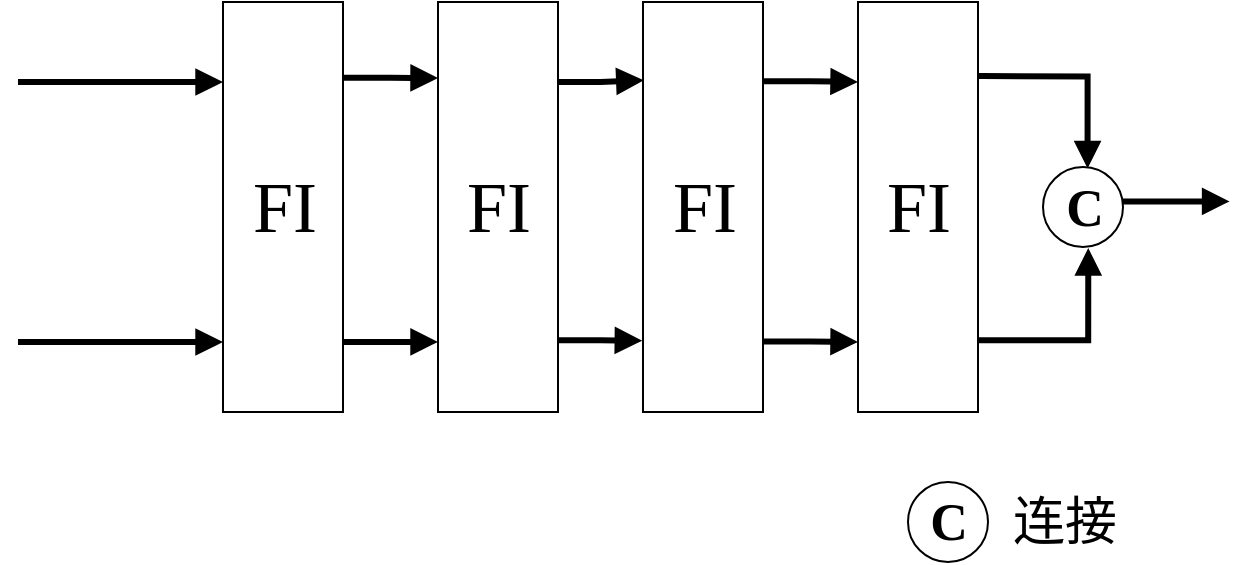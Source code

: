 <mxfile version="20.8.17" type="github">
  <diagram name="第 1 页" id="HdBfJu3gv2H41369o31b">
    <mxGraphModel dx="1825" dy="998" grid="1" gridSize="10" guides="1" tooltips="1" connect="1" arrows="1" fold="1" page="1" pageScale="1" pageWidth="827" pageHeight="1169" math="0" shadow="0">
      <root>
        <mxCell id="0" />
        <mxCell id="1" parent="0" />
        <mxCell id="r_yy0beViFJU-7GPWFF6-20" style="edgeStyle=orthogonalEdgeStyle;rounded=0;orthogonalLoop=1;jettySize=auto;html=1;entryX=0.809;entryY=0.006;entryDx=0;entryDy=0;entryPerimeter=0;strokeWidth=3;fontFamily=Times New Roman;fontSize=36;endArrow=block;endFill=1;exitX=0.805;exitY=1;exitDx=0;exitDy=0;exitPerimeter=0;" parent="1" source="r_yy0beViFJU-7GPWFF6-5" target="r_yy0beViFJU-7GPWFF6-13" edge="1">
          <mxGeometry relative="1" as="geometry" />
        </mxCell>
        <mxCell id="r_yy0beViFJU-7GPWFF6-5" value="" style="rounded=0;whiteSpace=wrap;html=1;flipV=1;flipH=1;rotation=90;fontFamily=Times New Roman;" parent="1" vertex="1">
          <mxGeometry x="297.5" y="362.5" width="205" height="60" as="geometry" />
        </mxCell>
        <mxCell id="r_yy0beViFJU-7GPWFF6-23" style="edgeStyle=orthogonalEdgeStyle;rounded=0;orthogonalLoop=1;jettySize=auto;html=1;entryX=0.174;entryY=-0.006;entryDx=0;entryDy=0;entryPerimeter=0;strokeWidth=3;fontFamily=Times New Roman;fontSize=36;endArrow=block;endFill=1;exitX=0.175;exitY=0.992;exitDx=0;exitDy=0;exitPerimeter=0;" parent="1" source="r_yy0beViFJU-7GPWFF6-5" target="r_yy0beViFJU-7GPWFF6-13" edge="1">
          <mxGeometry relative="1" as="geometry" />
        </mxCell>
        <mxCell id="r_yy0beViFJU-7GPWFF6-6" value="&lt;font&gt;FI&lt;/font&gt;" style="text;html=1;align=center;verticalAlign=middle;resizable=0;points=[];autosize=1;strokeColor=none;fillColor=none;fontSize=36;fontFamily=Times New Roman;" parent="1" vertex="1">
          <mxGeometry x="370" y="362.5" width="60" height="60" as="geometry" />
        </mxCell>
        <mxCell id="r_yy0beViFJU-7GPWFF6-18" style="edgeStyle=orthogonalEdgeStyle;rounded=0;orthogonalLoop=1;jettySize=auto;html=1;strokeWidth=3;fontFamily=Times New Roman;fontSize=36;endArrow=block;endFill=1;exitX=0.815;exitY=0.991;exitDx=0;exitDy=0;exitPerimeter=0;" parent="1" source="r_yy0beViFJU-7GPWFF6-9" edge="1">
          <mxGeometry relative="1" as="geometry">
            <mxPoint x="370" y="328" as="targetPoint" />
          </mxGeometry>
        </mxCell>
        <mxCell id="r_yy0beViFJU-7GPWFF6-9" value="" style="rounded=0;whiteSpace=wrap;html=1;flipV=1;flipH=1;rotation=90;fontFamily=Times New Roman;" parent="1" vertex="1">
          <mxGeometry x="190" y="362.5" width="205" height="60" as="geometry" />
        </mxCell>
        <mxCell id="r_yy0beViFJU-7GPWFF6-22" style="edgeStyle=orthogonalEdgeStyle;rounded=0;orthogonalLoop=1;jettySize=auto;html=1;entryX=0.171;entryY=0;entryDx=0;entryDy=0;entryPerimeter=0;strokeWidth=3;fontFamily=Times New Roman;fontSize=36;endArrow=block;endFill=1;exitX=0.171;exitY=0.998;exitDx=0;exitDy=0;exitPerimeter=0;" parent="1" source="r_yy0beViFJU-7GPWFF6-9" target="r_yy0beViFJU-7GPWFF6-5" edge="1">
          <mxGeometry relative="1" as="geometry" />
        </mxCell>
        <mxCell id="r_yy0beViFJU-7GPWFF6-10" value="&lt;font&gt;FI&lt;/font&gt;" style="text;html=1;align=center;verticalAlign=middle;resizable=0;points=[];autosize=1;strokeColor=none;fillColor=none;fontSize=36;fontFamily=Times New Roman;" parent="1" vertex="1">
          <mxGeometry x="262.5" y="362.5" width="60" height="60" as="geometry" />
        </mxCell>
        <mxCell id="r_yy0beViFJU-7GPWFF6-31" style="edgeStyle=orthogonalEdgeStyle;rounded=0;orthogonalLoop=1;jettySize=auto;html=1;entryX=0.5;entryY=0;entryDx=0;entryDy=0;strokeWidth=3;fontFamily=Times New Roman;fontSize=24;endArrow=block;endFill=1;exitX=0.806;exitY=0.987;exitDx=0;exitDy=0;exitPerimeter=0;" parent="1" edge="1">
          <mxGeometry relative="1" as="geometry">
            <mxPoint x="605.0" y="326.98" as="sourcePoint" />
            <mxPoint x="694.78" y="373.21" as="targetPoint" />
            <Array as="points">
              <mxPoint x="641.78" y="327.21" />
              <mxPoint x="694.78" y="327.21" />
            </Array>
          </mxGeometry>
        </mxCell>
        <mxCell id="r_yy0beViFJU-7GPWFF6-11" value="" style="rounded=0;whiteSpace=wrap;html=1;flipV=1;flipH=1;rotation=90;fontFamily=Times New Roman;" parent="1" vertex="1">
          <mxGeometry x="507.5" y="362.5" width="205" height="60" as="geometry" />
        </mxCell>
        <mxCell id="r_yy0beViFJU-7GPWFF6-32" style="edgeStyle=orthogonalEdgeStyle;rounded=0;orthogonalLoop=1;jettySize=auto;html=1;entryX=0.566;entryY=1.013;entryDx=0;entryDy=0;strokeWidth=3;fontFamily=Times New Roman;fontSize=24;endArrow=block;endFill=1;exitX=0.175;exitY=1;exitDx=0;exitDy=0;exitPerimeter=0;entryPerimeter=0;" parent="1" source="r_yy0beViFJU-7GPWFF6-11" target="r_yy0beViFJU-7GPWFF6-36" edge="1">
          <mxGeometry relative="1" as="geometry">
            <mxPoint x="608.36" y="457.975" as="sourcePoint" />
            <mxPoint x="694.78" y="406.21" as="targetPoint" />
          </mxGeometry>
        </mxCell>
        <mxCell id="r_yy0beViFJU-7GPWFF6-12" value="&lt;font&gt;FI&lt;/font&gt;" style="text;html=1;align=center;verticalAlign=middle;resizable=0;points=[];autosize=1;strokeColor=none;fillColor=none;fontSize=36;fontFamily=Times New Roman;" parent="1" vertex="1">
          <mxGeometry x="580" y="362.5" width="60" height="60" as="geometry" />
        </mxCell>
        <mxCell id="r_yy0beViFJU-7GPWFF6-21" style="edgeStyle=orthogonalEdgeStyle;rounded=0;orthogonalLoop=1;jettySize=auto;html=1;entryX=0.805;entryY=0;entryDx=0;entryDy=0;entryPerimeter=0;strokeWidth=3;fontFamily=Times New Roman;fontSize=36;endArrow=block;endFill=1;exitX=0.807;exitY=0.998;exitDx=0;exitDy=0;exitPerimeter=0;" parent="1" source="r_yy0beViFJU-7GPWFF6-13" target="r_yy0beViFJU-7GPWFF6-11" edge="1">
          <mxGeometry relative="1" as="geometry" />
        </mxCell>
        <mxCell id="r_yy0beViFJU-7GPWFF6-13" value="" style="rounded=0;whiteSpace=wrap;html=1;flipV=1;flipH=1;rotation=90;fontFamily=Times New Roman;" parent="1" vertex="1">
          <mxGeometry x="400" y="362.5" width="205" height="60" as="geometry" />
        </mxCell>
        <mxCell id="r_yy0beViFJU-7GPWFF6-24" style="edgeStyle=orthogonalEdgeStyle;rounded=0;orthogonalLoop=1;jettySize=auto;html=1;entryX=0.171;entryY=0;entryDx=0;entryDy=0;entryPerimeter=0;strokeWidth=3;fontFamily=Times New Roman;fontSize=36;endArrow=block;endFill=1;exitX=0.172;exitY=1.004;exitDx=0;exitDy=0;exitPerimeter=0;" parent="1" source="r_yy0beViFJU-7GPWFF6-13" target="r_yy0beViFJU-7GPWFF6-11" edge="1">
          <mxGeometry relative="1" as="geometry" />
        </mxCell>
        <mxCell id="r_yy0beViFJU-7GPWFF6-14" value="&lt;font&gt;FI&lt;/font&gt;" style="text;html=1;align=center;verticalAlign=middle;resizable=0;points=[];autosize=1;strokeColor=none;fillColor=none;fontSize=36;fontFamily=Times New Roman;" parent="1" vertex="1">
          <mxGeometry x="472.5" y="362.5" width="60" height="60" as="geometry" />
        </mxCell>
        <mxCell id="r_yy0beViFJU-7GPWFF6-16" value="" style="endArrow=block;html=1;rounded=0;fontFamily=Times New Roman;fontSize=36;endFill=1;strokeWidth=3;" parent="1" edge="1">
          <mxGeometry width="50" height="50" relative="1" as="geometry">
            <mxPoint x="160" y="330" as="sourcePoint" />
            <mxPoint x="262.5" y="330" as="targetPoint" />
          </mxGeometry>
        </mxCell>
        <mxCell id="r_yy0beViFJU-7GPWFF6-17" value="" style="endArrow=block;html=1;rounded=0;fontFamily=Times New Roman;fontSize=36;endFill=1;strokeWidth=3;" parent="1" edge="1">
          <mxGeometry width="50" height="50" relative="1" as="geometry">
            <mxPoint x="160" y="460" as="sourcePoint" />
            <mxPoint x="262.5" y="460" as="targetPoint" />
          </mxGeometry>
        </mxCell>
        <mxCell id="r_yy0beViFJU-7GPWFF6-33" style="edgeStyle=orthogonalEdgeStyle;rounded=0;orthogonalLoop=1;jettySize=auto;html=1;strokeWidth=3;fontFamily=Times New Roman;fontSize=24;endArrow=block;endFill=1;" parent="1" edge="1">
          <mxGeometry relative="1" as="geometry">
            <mxPoint x="765.78" y="389.71" as="targetPoint" />
            <mxPoint x="711.28" y="389.71" as="sourcePoint" />
          </mxGeometry>
        </mxCell>
        <mxCell id="r_yy0beViFJU-7GPWFF6-49" value="" style="group;fontFamily=Times New Roman;" parent="1" vertex="1" connectable="0">
          <mxGeometry x="672.5" y="372.498" width="40.002" height="40.002" as="geometry" />
        </mxCell>
        <mxCell id="r_yy0beViFJU-7GPWFF6-35" value="" style="ellipse;whiteSpace=wrap;html=1;aspect=fixed;fontFamily=Times New Roman;fontSize=36;" parent="r_yy0beViFJU-7GPWFF6-49" vertex="1">
          <mxGeometry x="0.002" width="40" height="40" as="geometry" />
        </mxCell>
        <mxCell id="r_yy0beViFJU-7GPWFF6-36" value="&lt;b style=&quot;font-size: 26px;&quot;&gt;C&lt;/b&gt;" style="text;html=1;align=center;verticalAlign=middle;resizable=0;points=[];autosize=1;strokeColor=none;fillColor=none;fontSize=26;fontFamily=Times New Roman;" parent="r_yy0beViFJU-7GPWFF6-49" vertex="1">
          <mxGeometry y="0.002" width="40" height="40" as="geometry" />
        </mxCell>
        <mxCell id="r_yy0beViFJU-7GPWFF6-50" value="" style="group;fontFamily=Times New Roman;" parent="1" vertex="1" connectable="0">
          <mxGeometry x="605" y="530" width="40.002" height="40.002" as="geometry" />
        </mxCell>
        <mxCell id="r_yy0beViFJU-7GPWFF6-51" value="" style="ellipse;whiteSpace=wrap;html=1;aspect=fixed;fontFamily=Times New Roman;fontSize=36;" parent="r_yy0beViFJU-7GPWFF6-50" vertex="1">
          <mxGeometry width="40" height="40" as="geometry" />
        </mxCell>
        <mxCell id="r_yy0beViFJU-7GPWFF6-52" value="&lt;b style=&quot;font-size: 26px;&quot;&gt;C&lt;/b&gt;" style="text;html=1;align=center;verticalAlign=middle;resizable=0;points=[];autosize=1;strokeColor=none;fillColor=none;fontSize=26;fontFamily=Times New Roman;" parent="r_yy0beViFJU-7GPWFF6-50" vertex="1">
          <mxGeometry y="0.002" width="40" height="40" as="geometry" />
        </mxCell>
        <mxCell id="r_yy0beViFJU-7GPWFF6-53" value="&lt;font face=&quot;宋体&quot;&gt;连接&lt;/font&gt;" style="text;html=1;align=center;verticalAlign=middle;resizable=0;points=[];autosize=1;strokeColor=none;fillColor=none;fontSize=26;fontFamily=Times New Roman;" parent="1" vertex="1">
          <mxGeometry x="642.5" y="530" width="80" height="40" as="geometry" />
        </mxCell>
      </root>
    </mxGraphModel>
  </diagram>
</mxfile>
